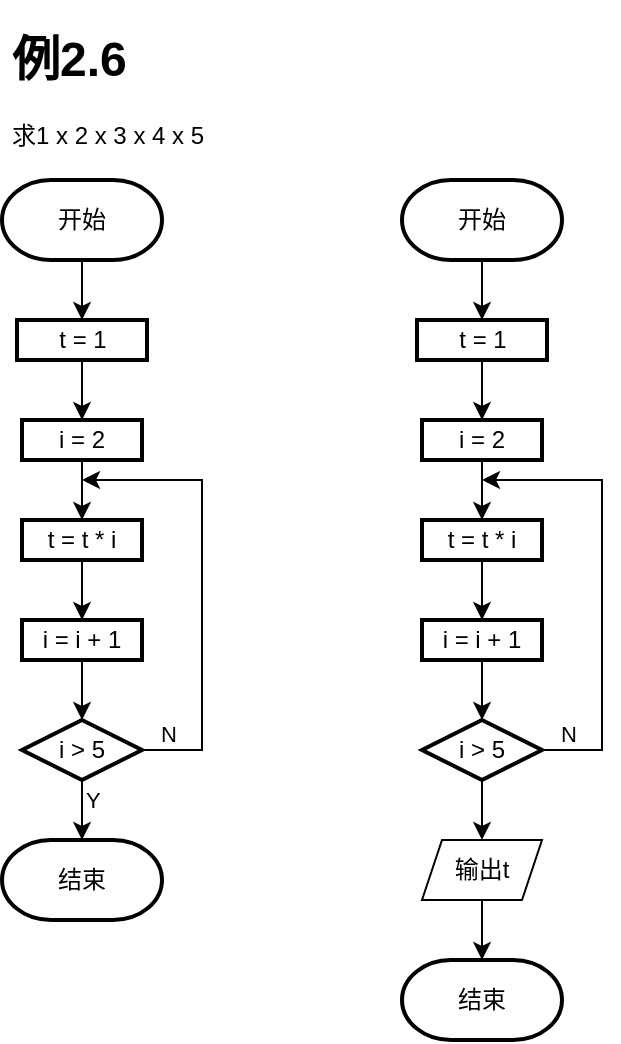 <mxfile>
    <diagram name="ps2.6" id="NhZ0wlsCt8plg-N3BSjL">
        <mxGraphModel dx="508" dy="371" grid="1" gridSize="10" guides="1" tooltips="1" connect="1" arrows="1" fold="1" page="1" pageScale="1" pageWidth="827" pageHeight="1169" math="0" shadow="0">
            <root>
                <mxCell id="0"/>
                <mxCell id="1" parent="0"/>
                <mxCell id="7" value="" style="edgeStyle=none;html=1;" parent="1" source="2" target="6" edge="1">
                    <mxGeometry relative="1" as="geometry"/>
                </mxCell>
                <mxCell id="2" value="开始&lt;br&gt;" style="strokeWidth=2;html=1;shape=mxgraph.flowchart.terminator;whiteSpace=wrap;" parent="1" vertex="1">
                    <mxGeometry x="40" y="120" width="80" height="40" as="geometry"/>
                </mxCell>
                <mxCell id="9" value="" style="edgeStyle=none;html=1;" parent="1" source="6" target="8" edge="1">
                    <mxGeometry relative="1" as="geometry"/>
                </mxCell>
                <mxCell id="6" value="t = 1" style="whiteSpace=wrap;html=1;strokeWidth=2;" parent="1" vertex="1">
                    <mxGeometry x="47.5" y="190" width="65" height="20" as="geometry"/>
                </mxCell>
                <mxCell id="11" value="" style="edgeStyle=none;html=1;" parent="1" source="8" target="10" edge="1">
                    <mxGeometry relative="1" as="geometry"/>
                </mxCell>
                <mxCell id="8" value="i = 2" style="whiteSpace=wrap;html=1;strokeWidth=2;" parent="1" vertex="1">
                    <mxGeometry x="50" y="240" width="60" height="20" as="geometry"/>
                </mxCell>
                <mxCell id="33" style="edgeStyle=none;html=1;exitX=0.5;exitY=1;exitDx=0;exitDy=0;entryX=0.5;entryY=0;entryDx=0;entryDy=0;" parent="1" source="15" target="17" edge="1">
                    <mxGeometry relative="1" as="geometry"/>
                </mxCell>
                <mxCell id="15" value="i = i + 1" style="whiteSpace=wrap;html=1;strokeWidth=2;" parent="1" vertex="1">
                    <mxGeometry x="50" y="340" width="60" height="20" as="geometry"/>
                </mxCell>
                <mxCell id="22" style="edgeStyle=none;html=1;exitX=0.5;exitY=1;exitDx=0;exitDy=0;entryX=0.5;entryY=0;entryDx=0;entryDy=0;entryPerimeter=0;" parent="1" source="17" target="21" edge="1">
                    <mxGeometry relative="1" as="geometry"/>
                </mxCell>
                <mxCell id="52" value="Y" style="edgeLabel;html=1;align=left;verticalAlign=middle;resizable=0;points=[];" parent="22" vertex="1" connectable="0">
                    <mxGeometry x="-0.478" y="7" relative="1" as="geometry">
                        <mxPoint x="-7" y="2" as="offset"/>
                    </mxGeometry>
                </mxCell>
                <mxCell id="34" style="edgeStyle=none;html=1;exitX=1;exitY=0.5;exitDx=0;exitDy=0;arcSize=0;" parent="1" source="17" edge="1">
                    <mxGeometry relative="1" as="geometry">
                        <mxPoint x="80" y="270" as="targetPoint"/>
                        <Array as="points">
                            <mxPoint x="140" y="405"/>
                            <mxPoint x="140" y="270"/>
                        </Array>
                    </mxGeometry>
                </mxCell>
                <mxCell id="53" value="N" style="edgeLabel;html=1;align=center;verticalAlign=bottom;resizable=0;points=[];" parent="34" vertex="1" connectable="0">
                    <mxGeometry x="-0.889" relative="1" as="geometry">
                        <mxPoint as="offset"/>
                    </mxGeometry>
                </mxCell>
                <mxCell id="17" value="i &amp;gt; 5" style="rhombus;whiteSpace=wrap;html=1;strokeWidth=2;" parent="1" vertex="1">
                    <mxGeometry x="50" y="390" width="60" height="30" as="geometry"/>
                </mxCell>
                <mxCell id="21" value="结束" style="strokeWidth=2;html=1;shape=mxgraph.flowchart.terminator;whiteSpace=wrap;" parent="1" vertex="1">
                    <mxGeometry x="40" y="450" width="80" height="40" as="geometry"/>
                </mxCell>
                <mxCell id="32" style="edgeStyle=none;html=1;exitX=0.5;exitY=1;exitDx=0;exitDy=0;entryX=0.5;entryY=0;entryDx=0;entryDy=0;" parent="1" source="10" target="15" edge="1">
                    <mxGeometry relative="1" as="geometry"/>
                </mxCell>
                <mxCell id="10" value="t = t * i" style="whiteSpace=wrap;html=1;strokeWidth=2;" parent="1" vertex="1">
                    <mxGeometry x="50" y="290" width="60" height="20" as="geometry"/>
                </mxCell>
                <mxCell id="54" value="" style="edgeStyle=none;html=1;" parent="1" source="55" target="57" edge="1">
                    <mxGeometry relative="1" as="geometry"/>
                </mxCell>
                <mxCell id="55" value="开始&lt;br&gt;" style="strokeWidth=2;html=1;shape=mxgraph.flowchart.terminator;whiteSpace=wrap;" parent="1" vertex="1">
                    <mxGeometry x="240" y="120" width="80" height="40" as="geometry"/>
                </mxCell>
                <mxCell id="56" value="" style="edgeStyle=none;html=1;" parent="1" source="57" target="59" edge="1">
                    <mxGeometry relative="1" as="geometry"/>
                </mxCell>
                <mxCell id="57" value="t = 1" style="whiteSpace=wrap;html=1;strokeWidth=2;" parent="1" vertex="1">
                    <mxGeometry x="247.5" y="190" width="65" height="20" as="geometry"/>
                </mxCell>
                <mxCell id="58" value="" style="edgeStyle=none;html=1;" parent="1" source="59" target="69" edge="1">
                    <mxGeometry relative="1" as="geometry"/>
                </mxCell>
                <mxCell id="59" value="i = 2" style="whiteSpace=wrap;html=1;strokeWidth=2;" parent="1" vertex="1">
                    <mxGeometry x="250" y="240" width="60" height="20" as="geometry"/>
                </mxCell>
                <mxCell id="60" style="edgeStyle=none;html=1;exitX=0.5;exitY=1;exitDx=0;exitDy=0;entryX=0.5;entryY=0;entryDx=0;entryDy=0;" parent="1" source="61" target="66" edge="1">
                    <mxGeometry relative="1" as="geometry"/>
                </mxCell>
                <mxCell id="61" value="i = i + 1" style="whiteSpace=wrap;html=1;strokeWidth=2;" parent="1" vertex="1">
                    <mxGeometry x="250" y="340" width="60" height="20" as="geometry"/>
                </mxCell>
                <mxCell id="64" style="edgeStyle=none;html=1;exitX=1;exitY=0.5;exitDx=0;exitDy=0;arcSize=0;" parent="1" source="66" edge="1">
                    <mxGeometry relative="1" as="geometry">
                        <mxPoint x="280" y="270" as="targetPoint"/>
                        <Array as="points">
                            <mxPoint x="340" y="405"/>
                            <mxPoint x="340" y="270"/>
                        </Array>
                    </mxGeometry>
                </mxCell>
                <mxCell id="65" value="N" style="edgeLabel;html=1;align=center;verticalAlign=bottom;resizable=0;points=[];" parent="64" vertex="1" connectable="0">
                    <mxGeometry x="-0.889" relative="1" as="geometry">
                        <mxPoint as="offset"/>
                    </mxGeometry>
                </mxCell>
                <mxCell id="74" style="edgeStyle=none;html=1;exitX=0.5;exitY=1;exitDx=0;exitDy=0;entryX=0.5;entryY=0;entryDx=0;entryDy=0;" parent="1" source="66" target="70" edge="1">
                    <mxGeometry relative="1" as="geometry"/>
                </mxCell>
                <mxCell id="66" value="i &amp;gt; 5" style="rhombus;whiteSpace=wrap;html=1;strokeWidth=2;" parent="1" vertex="1">
                    <mxGeometry x="250" y="390" width="60" height="30" as="geometry"/>
                </mxCell>
                <mxCell id="67" value="结束" style="strokeWidth=2;html=1;shape=mxgraph.flowchart.terminator;whiteSpace=wrap;" parent="1" vertex="1">
                    <mxGeometry x="240" y="510" width="80" height="40" as="geometry"/>
                </mxCell>
                <mxCell id="68" style="edgeStyle=none;html=1;exitX=0.5;exitY=1;exitDx=0;exitDy=0;entryX=0.5;entryY=0;entryDx=0;entryDy=0;" parent="1" source="69" target="61" edge="1">
                    <mxGeometry relative="1" as="geometry"/>
                </mxCell>
                <mxCell id="69" value="t = t * i" style="whiteSpace=wrap;html=1;strokeWidth=2;" parent="1" vertex="1">
                    <mxGeometry x="250" y="290" width="60" height="20" as="geometry"/>
                </mxCell>
                <mxCell id="71" style="edgeStyle=none;html=1;exitX=0.5;exitY=1;exitDx=0;exitDy=0;entryX=0.5;entryY=0;entryDx=0;entryDy=0;entryPerimeter=0;" parent="1" source="70" target="67" edge="1">
                    <mxGeometry relative="1" as="geometry"/>
                </mxCell>
                <mxCell id="70" value="输出t" style="shape=parallelogram;perimeter=parallelogramPerimeter;whiteSpace=wrap;html=1;fixedSize=1;size=10.0;" parent="1" vertex="1">
                    <mxGeometry x="250" y="450" width="60" height="30" as="geometry"/>
                </mxCell>
                <mxCell id="Q0s5n83HCMGvtaUuMxHI-74" value="&lt;h1&gt;例2.6&lt;/h1&gt;&lt;div&gt;求1 x 2 x 3 x 4 x 5&lt;/div&gt;" style="text;html=1;strokeColor=none;fillColor=none;spacing=5;spacingTop=-20;whiteSpace=wrap;overflow=hidden;rounded=0;" vertex="1" parent="1">
                    <mxGeometry x="40" y="40" width="190" height="80" as="geometry"/>
                </mxCell>
            </root>
        </mxGraphModel>
    </diagram>
    <diagram id="c96ZGQvuipTp7Aow28Vj" name="ps2.7">
        <mxGraphModel dx="1524" dy="1113" grid="1" gridSize="10" guides="1" tooltips="1" connect="1" arrows="1" fold="1" page="1" pageScale="1" pageWidth="827" pageHeight="1169" math="0" shadow="0">
            <root>
                <mxCell id="0"/>
                <mxCell id="1" parent="0"/>
                <mxCell id="TLU96PrhCznnFvqgntX7-3" value="" style="edgeStyle=none;html=1;" parent="1" source="TLU96PrhCznnFvqgntX7-1" target="TLU96PrhCznnFvqgntX7-2" edge="1">
                    <mxGeometry relative="1" as="geometry"/>
                </mxCell>
                <mxCell id="TLU96PrhCznnFvqgntX7-1" value="开始" style="strokeWidth=2;html=1;shape=mxgraph.flowchart.terminator;whiteSpace=wrap;" parent="1" vertex="1">
                    <mxGeometry x="120" y="360" width="80" height="40" as="geometry"/>
                </mxCell>
                <mxCell id="BHfTM7VgaXKjHDIZ3ic1-2" value="" style="edgeStyle=none;html=1;" parent="1" source="TLU96PrhCznnFvqgntX7-2" target="BHfTM7VgaXKjHDIZ3ic1-1" edge="1">
                    <mxGeometry relative="1" as="geometry"/>
                </mxCell>
                <mxCell id="TLU96PrhCznnFvqgntX7-2" value="i = 1" style="whiteSpace=wrap;html=1;strokeWidth=2;" parent="1" vertex="1">
                    <mxGeometry x="130" y="430" width="60" height="20" as="geometry"/>
                </mxCell>
                <mxCell id="BHfTM7VgaXKjHDIZ3ic1-5" style="edgeStyle=none;html=1;exitX=0;exitY=0.5;exitDx=0;exitDy=0;entryX=0.5;entryY=0;entryDx=0;entryDy=0;arcSize=0;" parent="1" source="BHfTM7VgaXKjHDIZ3ic1-1" target="BHfTM7VgaXKjHDIZ3ic1-3" edge="1">
                    <mxGeometry relative="1" as="geometry">
                        <mxPoint x="50" y="500" as="targetPoint"/>
                        <Array as="points">
                            <mxPoint x="80" y="500"/>
                        </Array>
                    </mxGeometry>
                </mxCell>
                <mxCell id="BHfTM7VgaXKjHDIZ3ic1-9" value="Y" style="edgeLabel;html=1;align=center;verticalAlign=bottom;resizable=0;points=[];" parent="BHfTM7VgaXKjHDIZ3ic1-5" vertex="1" connectable="0">
                    <mxGeometry x="-0.25" y="1" relative="1" as="geometry">
                        <mxPoint x="10" y="-1" as="offset"/>
                    </mxGeometry>
                </mxCell>
                <mxCell id="BHfTM7VgaXKjHDIZ3ic1-8" style="edgeStyle=none;html=1;exitX=1;exitY=0.5;exitDx=0;exitDy=0;entryX=1;entryY=0.5;entryDx=0;entryDy=0;arcSize=0;" parent="1" source="BHfTM7VgaXKjHDIZ3ic1-1" target="BHfTM7VgaXKjHDIZ3ic1-6" edge="1">
                    <mxGeometry relative="1" as="geometry">
                        <Array as="points">
                            <mxPoint x="240" y="500"/>
                            <mxPoint x="240" y="615"/>
                        </Array>
                    </mxGeometry>
                </mxCell>
                <mxCell id="BHfTM7VgaXKjHDIZ3ic1-10" value="N" style="edgeLabel;html=1;align=center;verticalAlign=bottom;resizable=0;points=[];" parent="BHfTM7VgaXKjHDIZ3ic1-8" vertex="1" connectable="0">
                    <mxGeometry x="-0.878" y="-1" relative="1" as="geometry">
                        <mxPoint x="8" y="-1" as="offset"/>
                    </mxGeometry>
                </mxCell>
                <mxCell id="BHfTM7VgaXKjHDIZ3ic1-1" value="g&lt;sub&gt;i&lt;/sub&gt;&amp;gt;=80" style="rhombus;whiteSpace=wrap;html=1;strokeWidth=2;" parent="1" vertex="1">
                    <mxGeometry x="120" y="480" width="80" height="40" as="geometry"/>
                </mxCell>
                <mxCell id="BHfTM7VgaXKjHDIZ3ic1-7" value="" style="edgeStyle=none;html=1;arcSize=0;" parent="1" source="BHfTM7VgaXKjHDIZ3ic1-3" target="BHfTM7VgaXKjHDIZ3ic1-6" edge="1">
                    <mxGeometry relative="1" as="geometry">
                        <Array as="points">
                            <mxPoint x="80" y="615"/>
                        </Array>
                    </mxGeometry>
                </mxCell>
                <mxCell id="BHfTM7VgaXKjHDIZ3ic1-3" value="输出n&lt;sub&gt;i&lt;/sub&gt;、g&lt;sub&gt;i&lt;/sub&gt;" style="shape=parallelogram;perimeter=parallelogramPerimeter;whiteSpace=wrap;html=1;fixedSize=1;strokeWidth=2;size=10;" parent="1" vertex="1">
                    <mxGeometry x="40" y="540" width="80" height="30" as="geometry"/>
                </mxCell>
                <mxCell id="BHfTM7VgaXKjHDIZ3ic1-13" value="" style="edgeStyle=none;html=1;" parent="1" source="BHfTM7VgaXKjHDIZ3ic1-6" target="BHfTM7VgaXKjHDIZ3ic1-12" edge="1">
                    <mxGeometry relative="1" as="geometry"/>
                </mxCell>
                <mxCell id="BHfTM7VgaXKjHDIZ3ic1-6" value="i = i + 1" style="whiteSpace=wrap;html=1;strokeWidth=2;" parent="1" vertex="1">
                    <mxGeometry x="120" y="600" width="80" height="30" as="geometry"/>
                </mxCell>
                <mxCell id="BHfTM7VgaXKjHDIZ3ic1-14" style="edgeStyle=none;html=1;exitX=1;exitY=0.5;exitDx=0;exitDy=0;arcSize=0;" parent="1" source="BHfTM7VgaXKjHDIZ3ic1-12" edge="1">
                    <mxGeometry relative="1" as="geometry">
                        <mxPoint x="160" y="460" as="targetPoint"/>
                        <Array as="points">
                            <mxPoint x="280" y="680"/>
                            <mxPoint x="280" y="460"/>
                        </Array>
                    </mxGeometry>
                </mxCell>
                <mxCell id="BHfTM7VgaXKjHDIZ3ic1-15" value="N" style="edgeLabel;html=1;align=center;verticalAlign=bottom;resizable=0;points=[];" parent="BHfTM7VgaXKjHDIZ3ic1-14" vertex="1" connectable="0">
                    <mxGeometry x="-0.925" y="-1" relative="1" as="geometry">
                        <mxPoint x="4" y="-1" as="offset"/>
                    </mxGeometry>
                </mxCell>
                <mxCell id="BHfTM7VgaXKjHDIZ3ic1-21" style="edgeStyle=none;html=1;exitX=0.5;exitY=1;exitDx=0;exitDy=0;entryX=0.5;entryY=0;entryDx=0;entryDy=0;entryPerimeter=0;" parent="1" source="BHfTM7VgaXKjHDIZ3ic1-12" target="BHfTM7VgaXKjHDIZ3ic1-20" edge="1">
                    <mxGeometry relative="1" as="geometry"/>
                </mxCell>
                <mxCell id="BHfTM7VgaXKjHDIZ3ic1-23" value="Y" style="edgeLabel;html=1;align=left;verticalAlign=middle;resizable=0;points=[];" parent="BHfTM7VgaXKjHDIZ3ic1-21" vertex="1" connectable="0">
                    <mxGeometry x="-0.432" relative="1" as="geometry">
                        <mxPoint y="1" as="offset"/>
                    </mxGeometry>
                </mxCell>
                <mxCell id="BHfTM7VgaXKjHDIZ3ic1-12" value="i &amp;gt; 50" style="rhombus;whiteSpace=wrap;html=1;strokeWidth=2;" parent="1" vertex="1">
                    <mxGeometry x="120" y="660" width="80" height="40" as="geometry"/>
                </mxCell>
                <mxCell id="BHfTM7VgaXKjHDIZ3ic1-20" value="结束" style="strokeWidth=2;html=1;shape=mxgraph.flowchart.terminator;whiteSpace=wrap;" parent="1" vertex="1">
                    <mxGeometry x="120" y="730" width="80" height="40" as="geometry"/>
                </mxCell>
                <mxCell id="BHfTM7VgaXKjHDIZ3ic1-65" style="edgeStyle=none;html=1;exitX=0.5;exitY=1;exitDx=0;exitDy=0;exitPerimeter=0;entryX=0.5;entryY=0;entryDx=0;entryDy=0;" parent="1" source="BHfTM7VgaXKjHDIZ3ic1-44" target="BHfTM7VgaXKjHDIZ3ic1-64" edge="1">
                    <mxGeometry relative="1" as="geometry"/>
                </mxCell>
                <mxCell id="BHfTM7VgaXKjHDIZ3ic1-44" value="开始" style="strokeWidth=2;html=1;shape=mxgraph.flowchart.terminator;whiteSpace=wrap;" parent="1" vertex="1">
                    <mxGeometry x="481" y="120" width="80" height="40" as="geometry"/>
                </mxCell>
                <mxCell id="BHfTM7VgaXKjHDIZ3ic1-45" value="" style="edgeStyle=none;html=1;" parent="1" source="BHfTM7VgaXKjHDIZ3ic1-46" target="BHfTM7VgaXKjHDIZ3ic1-51" edge="1">
                    <mxGeometry relative="1" as="geometry"/>
                </mxCell>
                <mxCell id="BHfTM7VgaXKjHDIZ3ic1-46" value="i = 1" style="whiteSpace=wrap;html=1;strokeWidth=2;" parent="1" vertex="1">
                    <mxGeometry x="491" y="430" width="60" height="20" as="geometry"/>
                </mxCell>
                <mxCell id="BHfTM7VgaXKjHDIZ3ic1-47" style="edgeStyle=none;html=1;exitX=0;exitY=0.5;exitDx=0;exitDy=0;entryX=0.5;entryY=0;entryDx=0;entryDy=0;arcSize=0;" parent="1" source="BHfTM7VgaXKjHDIZ3ic1-51" target="BHfTM7VgaXKjHDIZ3ic1-53" edge="1">
                    <mxGeometry relative="1" as="geometry">
                        <mxPoint x="410" y="500" as="targetPoint"/>
                        <Array as="points">
                            <mxPoint x="440" y="500"/>
                        </Array>
                    </mxGeometry>
                </mxCell>
                <mxCell id="BHfTM7VgaXKjHDIZ3ic1-48" value="Y" style="edgeLabel;html=1;align=center;verticalAlign=bottom;resizable=0;points=[];" parent="BHfTM7VgaXKjHDIZ3ic1-47" vertex="1" connectable="0">
                    <mxGeometry x="-0.25" y="1" relative="1" as="geometry">
                        <mxPoint x="10" y="-1" as="offset"/>
                    </mxGeometry>
                </mxCell>
                <mxCell id="BHfTM7VgaXKjHDIZ3ic1-49" style="edgeStyle=none;html=1;exitX=1;exitY=0.5;exitDx=0;exitDy=0;entryX=1;entryY=0.5;entryDx=0;entryDy=0;arcSize=0;" parent="1" source="BHfTM7VgaXKjHDIZ3ic1-51" target="BHfTM7VgaXKjHDIZ3ic1-55" edge="1">
                    <mxGeometry relative="1" as="geometry">
                        <Array as="points">
                            <mxPoint x="600" y="500"/>
                            <mxPoint x="600" y="615"/>
                        </Array>
                    </mxGeometry>
                </mxCell>
                <mxCell id="BHfTM7VgaXKjHDIZ3ic1-50" value="N" style="edgeLabel;html=1;align=center;verticalAlign=bottom;resizable=0;points=[];" parent="BHfTM7VgaXKjHDIZ3ic1-49" vertex="1" connectable="0">
                    <mxGeometry x="-0.878" y="-1" relative="1" as="geometry">
                        <mxPoint x="8" y="-1" as="offset"/>
                    </mxGeometry>
                </mxCell>
                <mxCell id="BHfTM7VgaXKjHDIZ3ic1-51" value="g&lt;sub&gt;i&lt;/sub&gt;&amp;gt;=80" style="rhombus;whiteSpace=wrap;html=1;strokeWidth=2;" parent="1" vertex="1">
                    <mxGeometry x="481" y="480" width="80" height="40" as="geometry"/>
                </mxCell>
                <mxCell id="BHfTM7VgaXKjHDIZ3ic1-52" value="" style="edgeStyle=none;html=1;arcSize=0;" parent="1" source="BHfTM7VgaXKjHDIZ3ic1-53" target="BHfTM7VgaXKjHDIZ3ic1-55" edge="1">
                    <mxGeometry relative="1" as="geometry">
                        <Array as="points">
                            <mxPoint x="440" y="615"/>
                        </Array>
                    </mxGeometry>
                </mxCell>
                <mxCell id="BHfTM7VgaXKjHDIZ3ic1-53" value="输出n&lt;sub&gt;i&lt;/sub&gt;、g&lt;sub&gt;i&lt;/sub&gt;" style="shape=parallelogram;perimeter=parallelogramPerimeter;whiteSpace=wrap;html=1;fixedSize=1;strokeWidth=2;size=10;" parent="1" vertex="1">
                    <mxGeometry x="400" y="540" width="80" height="30" as="geometry"/>
                </mxCell>
                <mxCell id="BHfTM7VgaXKjHDIZ3ic1-54" value="" style="edgeStyle=none;html=1;" parent="1" source="BHfTM7VgaXKjHDIZ3ic1-55" target="BHfTM7VgaXKjHDIZ3ic1-60" edge="1">
                    <mxGeometry relative="1" as="geometry"/>
                </mxCell>
                <mxCell id="BHfTM7VgaXKjHDIZ3ic1-55" value="i = i + 1" style="whiteSpace=wrap;html=1;strokeWidth=2;" parent="1" vertex="1">
                    <mxGeometry x="481" y="600" width="80" height="30" as="geometry"/>
                </mxCell>
                <mxCell id="BHfTM7VgaXKjHDIZ3ic1-56" style="edgeStyle=none;html=1;exitX=1;exitY=0.5;exitDx=0;exitDy=0;arcSize=0;" parent="1" source="BHfTM7VgaXKjHDIZ3ic1-60" edge="1">
                    <mxGeometry relative="1" as="geometry">
                        <mxPoint x="520" y="460" as="targetPoint"/>
                        <Array as="points">
                            <mxPoint x="640" y="680"/>
                            <mxPoint x="640" y="460"/>
                        </Array>
                    </mxGeometry>
                </mxCell>
                <mxCell id="BHfTM7VgaXKjHDIZ3ic1-57" value="N" style="edgeLabel;html=1;align=center;verticalAlign=bottom;resizable=0;points=[];" parent="BHfTM7VgaXKjHDIZ3ic1-56" vertex="1" connectable="0">
                    <mxGeometry x="-0.925" y="-1" relative="1" as="geometry">
                        <mxPoint x="4" y="-1" as="offset"/>
                    </mxGeometry>
                </mxCell>
                <mxCell id="BHfTM7VgaXKjHDIZ3ic1-58" style="edgeStyle=none;html=1;exitX=0.5;exitY=1;exitDx=0;exitDy=0;entryX=0.5;entryY=0;entryDx=0;entryDy=0;entryPerimeter=0;" parent="1" source="BHfTM7VgaXKjHDIZ3ic1-60" target="BHfTM7VgaXKjHDIZ3ic1-61" edge="1">
                    <mxGeometry relative="1" as="geometry"/>
                </mxCell>
                <mxCell id="BHfTM7VgaXKjHDIZ3ic1-59" value="Y" style="edgeLabel;html=1;align=left;verticalAlign=middle;resizable=0;points=[];" parent="BHfTM7VgaXKjHDIZ3ic1-58" vertex="1" connectable="0">
                    <mxGeometry x="-0.432" relative="1" as="geometry">
                        <mxPoint y="1" as="offset"/>
                    </mxGeometry>
                </mxCell>
                <mxCell id="BHfTM7VgaXKjHDIZ3ic1-60" value="i &amp;gt; 50" style="rhombus;whiteSpace=wrap;html=1;strokeWidth=2;" parent="1" vertex="1">
                    <mxGeometry x="481" y="660" width="80" height="40" as="geometry"/>
                </mxCell>
                <mxCell id="BHfTM7VgaXKjHDIZ3ic1-61" value="结束" style="strokeWidth=2;html=1;shape=mxgraph.flowchart.terminator;whiteSpace=wrap;" parent="1" vertex="1">
                    <mxGeometry x="481" y="730" width="80" height="40" as="geometry"/>
                </mxCell>
                <mxCell id="BHfTM7VgaXKjHDIZ3ic1-67" value="" style="edgeStyle=none;html=1;" parent="1" source="BHfTM7VgaXKjHDIZ3ic1-64" target="BHfTM7VgaXKjHDIZ3ic1-66" edge="1">
                    <mxGeometry relative="1" as="geometry"/>
                </mxCell>
                <mxCell id="BHfTM7VgaXKjHDIZ3ic1-64" value="i = 1" style="whiteSpace=wrap;html=1;strokeWidth=2;" parent="1" vertex="1">
                    <mxGeometry x="491" y="190" width="60" height="20" as="geometry"/>
                </mxCell>
                <mxCell id="BHfTM7VgaXKjHDIZ3ic1-71" style="edgeStyle=none;html=1;exitX=0.5;exitY=1;exitDx=0;exitDy=0;" parent="1" source="BHfTM7VgaXKjHDIZ3ic1-66" target="BHfTM7VgaXKjHDIZ3ic1-69" edge="1">
                    <mxGeometry relative="1" as="geometry"/>
                </mxCell>
                <mxCell id="BHfTM7VgaXKjHDIZ3ic1-66" value="输入n&lt;sub&gt;i&lt;/sub&gt;、g&lt;sub&gt;i&lt;/sub&gt;" style="shape=parallelogram;perimeter=parallelogramPerimeter;whiteSpace=wrap;html=1;fixedSize=1;strokeWidth=2;size=9;" parent="1" vertex="1">
                    <mxGeometry x="480" y="240" width="80" height="30" as="geometry"/>
                </mxCell>
                <mxCell id="BHfTM7VgaXKjHDIZ3ic1-74" style="edgeStyle=none;html=1;exitX=0.5;exitY=1;exitDx=0;exitDy=0;" parent="1" source="BHfTM7VgaXKjHDIZ3ic1-69" target="BHfTM7VgaXKjHDIZ3ic1-70" edge="1">
                    <mxGeometry relative="1" as="geometry"/>
                </mxCell>
                <mxCell id="BHfTM7VgaXKjHDIZ3ic1-69" value="i = i + 1" style="whiteSpace=wrap;html=1;strokeWidth=2;" parent="1" vertex="1">
                    <mxGeometry x="481" y="300" width="80" height="30" as="geometry"/>
                </mxCell>
                <mxCell id="BHfTM7VgaXKjHDIZ3ic1-73" style="edgeStyle=none;html=1;exitX=0.5;exitY=1;exitDx=0;exitDy=0;entryX=0.5;entryY=0;entryDx=0;entryDy=0;" parent="1" source="BHfTM7VgaXKjHDIZ3ic1-70" target="BHfTM7VgaXKjHDIZ3ic1-46" edge="1">
                    <mxGeometry relative="1" as="geometry"/>
                </mxCell>
                <mxCell id="BHfTM7VgaXKjHDIZ3ic1-76" value="Y" style="edgeLabel;html=1;align=left;verticalAlign=middle;resizable=0;points=[];" parent="BHfTM7VgaXKjHDIZ3ic1-73" vertex="1" connectable="0">
                    <mxGeometry x="-0.65" y="1" relative="1" as="geometry">
                        <mxPoint x="-1" y="5" as="offset"/>
                    </mxGeometry>
                </mxCell>
                <mxCell id="BHfTM7VgaXKjHDIZ3ic1-75" style="edgeStyle=none;html=1;exitX=1;exitY=0.5;exitDx=0;exitDy=0;arcSize=0;" parent="1" source="BHfTM7VgaXKjHDIZ3ic1-70" edge="1">
                    <mxGeometry relative="1" as="geometry">
                        <mxPoint x="521" y="220" as="targetPoint"/>
                        <Array as="points">
                            <mxPoint x="601" y="380"/>
                            <mxPoint x="601" y="220"/>
                        </Array>
                    </mxGeometry>
                </mxCell>
                <mxCell id="BHfTM7VgaXKjHDIZ3ic1-77" value="N" style="edgeLabel;html=1;align=center;verticalAlign=bottom;resizable=0;points=[];" parent="BHfTM7VgaXKjHDIZ3ic1-75" vertex="1" connectable="0">
                    <mxGeometry x="-0.924" y="1" relative="1" as="geometry">
                        <mxPoint x="6" y="1" as="offset"/>
                    </mxGeometry>
                </mxCell>
                <mxCell id="BHfTM7VgaXKjHDIZ3ic1-70" value="i &amp;gt; 50" style="rhombus;whiteSpace=wrap;html=1;strokeWidth=2;" parent="1" vertex="1">
                    <mxGeometry x="481" y="360" width="80" height="40" as="geometry"/>
                </mxCell>
                <mxCell id="S2JmozIBOBfFG8eeqcO6-1" value="&lt;h1&gt;例2.7&lt;/h1&gt;&lt;div&gt;有50个学生,要求输出成绩在80分以上的学生的学号和成绩&lt;/div&gt;" style="text;html=1;strokeColor=none;fillColor=none;spacing=5;spacingTop=-20;whiteSpace=wrap;overflow=hidden;rounded=0;" vertex="1" parent="1">
                    <mxGeometry x="40" y="40" width="330" height="80" as="geometry"/>
                </mxCell>
            </root>
        </mxGraphModel>
    </diagram>
    <diagram id="EiTghTYUbIchBT0NDyLl" name="ps2.8">
        <mxGraphModel dx="1642" dy="1198" grid="1" gridSize="10" guides="1" tooltips="1" connect="1" arrows="1" fold="1" page="1" pageScale="1" pageWidth="827" pageHeight="1169" math="0" shadow="0">
            <root>
                <mxCell id="0"/>
                <mxCell id="1" parent="0"/>
                <mxCell id="RPEqakfpl8pM1XGloQXY-2" value="" style="edgeStyle=none;html=1;" parent="1" source="feAYuNqM5jmFZqkyQAEn-1" target="RPEqakfpl8pM1XGloQXY-1" edge="1">
                    <mxGeometry relative="1" as="geometry"/>
                </mxCell>
                <mxCell id="feAYuNqM5jmFZqkyQAEn-1" value="开始" style="strokeWidth=2;html=1;shape=mxgraph.flowchart.terminator;whiteSpace=wrap;" parent="1" vertex="1">
                    <mxGeometry x="120" y="120" width="80" height="40" as="geometry"/>
                </mxCell>
                <mxCell id="RPEqakfpl8pM1XGloQXY-4" value="" style="edgeStyle=none;html=1;" parent="1" source="RPEqakfpl8pM1XGloQXY-1" target="RPEqakfpl8pM1XGloQXY-3" edge="1">
                    <mxGeometry relative="1" as="geometry"/>
                </mxCell>
                <mxCell id="RPEqakfpl8pM1XGloQXY-1" value="year&amp;nbsp; = 2000" style="whiteSpace=wrap;html=1;strokeWidth=2;" parent="1" vertex="1">
                    <mxGeometry x="120" y="190" width="80" height="30" as="geometry"/>
                </mxCell>
                <mxCell id="RPEqakfpl8pM1XGloQXY-6" style="edgeStyle=none;html=1;exitX=0.5;exitY=1;exitDx=0;exitDy=0;entryX=0.5;entryY=0;entryDx=0;entryDy=0;" parent="1" source="RPEqakfpl8pM1XGloQXY-3" target="RPEqakfpl8pM1XGloQXY-5" edge="1">
                    <mxGeometry relative="1" as="geometry"/>
                </mxCell>
                <mxCell id="RPEqakfpl8pM1XGloQXY-12" value="N" style="edgeLabel;html=1;align=left;verticalAlign=middle;resizable=0;points=[];" parent="RPEqakfpl8pM1XGloQXY-6" vertex="1" connectable="0">
                    <mxGeometry x="-0.598" y="1" relative="1" as="geometry">
                        <mxPoint x="-1" y="4" as="offset"/>
                    </mxGeometry>
                </mxCell>
                <mxCell id="RPEqakfpl8pM1XGloQXY-24" style="edgeStyle=none;html=1;exitX=1;exitY=0.5;exitDx=0;exitDy=0;entryX=0.5;entryY=0;entryDx=0;entryDy=0;arcSize=0;" parent="1" source="RPEqakfpl8pM1XGloQXY-3" target="RPEqakfpl8pM1XGloQXY-23" edge="1">
                    <mxGeometry relative="1" as="geometry">
                        <Array as="points">
                            <mxPoint x="640" y="270"/>
                        </Array>
                        <mxPoint x="640" y="420" as="targetPoint"/>
                    </mxGeometry>
                </mxCell>
                <mxCell id="RPEqakfpl8pM1XGloQXY-27" value="Y" style="edgeLabel;html=1;align=center;verticalAlign=bottom;resizable=0;points=[];" parent="RPEqakfpl8pM1XGloQXY-24" vertex="1" connectable="0">
                    <mxGeometry x="-0.936" y="-1" relative="1" as="geometry">
                        <mxPoint x="2" y="-1" as="offset"/>
                    </mxGeometry>
                </mxCell>
                <mxCell id="RPEqakfpl8pM1XGloQXY-3" value="year不能被&lt;br&gt;4整除" style="rhombus;whiteSpace=wrap;html=1;strokeWidth=2;" parent="1" vertex="1">
                    <mxGeometry x="80" y="250" width="160" height="40" as="geometry"/>
                </mxCell>
                <mxCell id="RPEqakfpl8pM1XGloQXY-8" value="" style="edgeStyle=none;html=1;" parent="1" source="RPEqakfpl8pM1XGloQXY-5" target="RPEqakfpl8pM1XGloQXY-7" edge="1">
                    <mxGeometry relative="1" as="geometry"/>
                </mxCell>
                <mxCell id="RPEqakfpl8pM1XGloQXY-13" value="Y" style="edgeLabel;html=1;align=left;verticalAlign=middle;resizable=0;points=[];" parent="RPEqakfpl8pM1XGloQXY-8" vertex="1" connectable="0">
                    <mxGeometry x="-0.464" relative="1" as="geometry">
                        <mxPoint y="2" as="offset"/>
                    </mxGeometry>
                </mxCell>
                <mxCell id="RPEqakfpl8pM1XGloQXY-11" style="edgeStyle=none;html=1;exitX=1;exitY=0.5;exitDx=0;exitDy=0;arcSize=20;bendable=1;" parent="1" source="RPEqakfpl8pM1XGloQXY-5" target="RPEqakfpl8pM1XGloQXY-10" edge="1">
                    <mxGeometry relative="1" as="geometry">
                        <Array as="points">
                            <mxPoint x="400" y="340"/>
                        </Array>
                    </mxGeometry>
                </mxCell>
                <mxCell id="RPEqakfpl8pM1XGloQXY-14" value="N" style="edgeLabel;html=1;align=center;verticalAlign=bottom;resizable=0;points=[];" parent="RPEqakfpl8pM1XGloQXY-11" vertex="1" connectable="0">
                    <mxGeometry x="-0.402" y="2" relative="1" as="geometry">
                        <mxPoint x="-2" y="2" as="offset"/>
                    </mxGeometry>
                </mxCell>
                <mxCell id="RPEqakfpl8pM1XGloQXY-5" value="year不能被&lt;br&gt;100整除" style="rhombus;whiteSpace=wrap;html=1;strokeWidth=2;" parent="1" vertex="1">
                    <mxGeometry x="80" y="320" width="160" height="40" as="geometry"/>
                </mxCell>
                <mxCell id="RPEqakfpl8pM1XGloQXY-35" style="edgeStyle=none;html=1;exitX=0.5;exitY=1;exitDx=0;exitDy=0;" parent="1" source="RPEqakfpl8pM1XGloQXY-7" target="RPEqakfpl8pM1XGloQXY-28" edge="1">
                    <mxGeometry relative="1" as="geometry">
                        <mxPoint x="240" y="520" as="targetPoint"/>
                        <Array as="points">
                            <mxPoint x="160" y="520"/>
                        </Array>
                    </mxGeometry>
                </mxCell>
                <mxCell id="RPEqakfpl8pM1XGloQXY-7" value="输出&lt;br&gt;year是闰年" style="shape=parallelogram;perimeter=parallelogramPerimeter;whiteSpace=wrap;html=1;fixedSize=1;strokeWidth=2;size=10;" parent="1" vertex="1">
                    <mxGeometry x="110" y="390" width="100" height="40" as="geometry"/>
                </mxCell>
                <mxCell id="RPEqakfpl8pM1XGloQXY-19" style="edgeStyle=none;html=1;exitX=0;exitY=0.5;exitDx=0;exitDy=0;entryX=0.5;entryY=0;entryDx=0;entryDy=0;arcSize=0;" parent="1" source="RPEqakfpl8pM1XGloQXY-10" target="RPEqakfpl8pM1XGloQXY-17" edge="1">
                    <mxGeometry relative="1" as="geometry">
                        <Array as="points">
                            <mxPoint x="290" y="390"/>
                        </Array>
                    </mxGeometry>
                </mxCell>
                <mxCell id="RPEqakfpl8pM1XGloQXY-20" value="N" style="edgeLabel;html=1;align=center;verticalAlign=bottom;resizable=0;points=[];" parent="RPEqakfpl8pM1XGloQXY-19" vertex="1" connectable="0">
                    <mxGeometry x="-0.307" relative="1" as="geometry">
                        <mxPoint x="11" as="offset"/>
                    </mxGeometry>
                </mxCell>
                <mxCell id="RPEqakfpl8pM1XGloQXY-21" style="edgeStyle=none;html=1;exitX=1;exitY=0.5;exitDx=0;exitDy=0;entryX=0.5;entryY=0;entryDx=0;entryDy=0;arcSize=0;" parent="1" source="RPEqakfpl8pM1XGloQXY-10" target="RPEqakfpl8pM1XGloQXY-18" edge="1">
                    <mxGeometry relative="1" as="geometry">
                        <Array as="points">
                            <mxPoint x="510" y="390"/>
                        </Array>
                    </mxGeometry>
                </mxCell>
                <mxCell id="RPEqakfpl8pM1XGloQXY-22" value="Y" style="edgeLabel;html=1;align=center;verticalAlign=bottom;resizable=0;points=[];" parent="RPEqakfpl8pM1XGloQXY-21" vertex="1" connectable="0">
                    <mxGeometry x="-0.663" relative="1" as="geometry">
                        <mxPoint x="-2" as="offset"/>
                    </mxGeometry>
                </mxCell>
                <mxCell id="RPEqakfpl8pM1XGloQXY-10" value="year不能被&lt;br&gt;400整除" style="rhombus;whiteSpace=wrap;html=1;strokeWidth=2;" parent="1" vertex="1">
                    <mxGeometry x="320" y="370" width="160" height="40" as="geometry"/>
                </mxCell>
                <mxCell id="RPEqakfpl8pM1XGloQXY-32" style="edgeStyle=none;html=1;exitX=0.5;exitY=1;exitDx=0;exitDy=0;arcSize=0;" parent="1" source="RPEqakfpl8pM1XGloQXY-17" edge="1">
                    <mxGeometry relative="1" as="geometry">
                        <mxPoint x="400" y="490" as="targetPoint"/>
                        <Array as="points">
                            <mxPoint x="290" y="490"/>
                        </Array>
                    </mxGeometry>
                </mxCell>
                <mxCell id="RPEqakfpl8pM1XGloQXY-17" value="输出&lt;br&gt;year是闰年" style="shape=parallelogram;perimeter=parallelogramPerimeter;whiteSpace=wrap;html=1;fixedSize=1;strokeWidth=2;size=10;" parent="1" vertex="1">
                    <mxGeometry x="240" y="420" width="100" height="40" as="geometry"/>
                </mxCell>
                <mxCell id="RPEqakfpl8pM1XGloQXY-33" style="edgeStyle=none;html=1;exitX=0.5;exitY=1;exitDx=0;exitDy=0;arcSize=0;" parent="1" source="RPEqakfpl8pM1XGloQXY-18" edge="1">
                    <mxGeometry relative="1" as="geometry">
                        <mxPoint x="400" y="490" as="targetPoint"/>
                        <Array as="points">
                            <mxPoint x="510" y="490"/>
                        </Array>
                    </mxGeometry>
                </mxCell>
                <mxCell id="RPEqakfpl8pM1XGloQXY-18" value="输出&lt;br&gt;year不是闰年" style="shape=parallelogram;perimeter=parallelogramPerimeter;whiteSpace=wrap;html=1;fixedSize=1;strokeWidth=2;size=10;" parent="1" vertex="1">
                    <mxGeometry x="460" y="420" width="100" height="40" as="geometry"/>
                </mxCell>
                <mxCell id="RPEqakfpl8pM1XGloQXY-34" style="edgeStyle=none;html=1;exitX=0.5;exitY=0.957;exitDx=0;exitDy=0;arcSize=0;exitPerimeter=0;" parent="1" source="RPEqakfpl8pM1XGloQXY-23" edge="1">
                    <mxGeometry relative="1" as="geometry">
                        <mxPoint x="160" y="530" as="targetPoint"/>
                        <Array as="points">
                            <mxPoint x="640" y="530"/>
                        </Array>
                        <mxPoint x="640" y="460" as="sourcePoint"/>
                    </mxGeometry>
                </mxCell>
                <mxCell id="RPEqakfpl8pM1XGloQXY-23" value="输出&lt;br&gt;year不是闰年" style="shape=parallelogram;perimeter=parallelogramPerimeter;whiteSpace=wrap;html=1;fixedSize=1;strokeWidth=2;size=10;" parent="1" vertex="1">
                    <mxGeometry x="590" y="420" width="100" height="40" as="geometry"/>
                </mxCell>
                <mxCell id="RPEqakfpl8pM1XGloQXY-38" style="edgeStyle=none;html=1;exitX=0.5;exitY=1;exitDx=0;exitDy=0;entryX=0.501;entryY=0.064;entryDx=0;entryDy=0;entryPerimeter=0;" parent="1" source="RPEqakfpl8pM1XGloQXY-28" target="RPEqakfpl8pM1XGloQXY-37" edge="1">
                    <mxGeometry relative="1" as="geometry"/>
                </mxCell>
                <mxCell id="RPEqakfpl8pM1XGloQXY-28" value="year&amp;nbsp; = year + 1" style="whiteSpace=wrap;html=1;strokeWidth=2;" parent="1" vertex="1">
                    <mxGeometry x="110" y="550" width="100" height="30" as="geometry"/>
                </mxCell>
                <mxCell id="RPEqakfpl8pM1XGloQXY-31" value="" style="endArrow=classic;html=1;arcSize=0;" parent="1" edge="1">
                    <mxGeometry width="50" height="50" relative="1" as="geometry">
                        <mxPoint x="400" y="490" as="sourcePoint"/>
                        <mxPoint x="160" y="520" as="targetPoint"/>
                        <Array as="points">
                            <mxPoint x="400" y="520"/>
                        </Array>
                    </mxGeometry>
                </mxCell>
                <mxCell id="RPEqakfpl8pM1XGloQXY-39" style="edgeStyle=none;html=1;exitX=0;exitY=0.5;exitDx=0;exitDy=0;arcSize=0;" parent="1" source="RPEqakfpl8pM1XGloQXY-37" edge="1">
                    <mxGeometry relative="1" as="geometry">
                        <mxPoint x="160" y="230" as="targetPoint"/>
                        <Array as="points">
                            <mxPoint x="40" y="630"/>
                            <mxPoint x="40" y="230"/>
                        </Array>
                    </mxGeometry>
                </mxCell>
                <mxCell id="RPEqakfpl8pM1XGloQXY-40" value="N" style="edgeLabel;html=1;align=center;verticalAlign=bottom;resizable=0;points=[];" parent="RPEqakfpl8pM1XGloQXY-39" vertex="1" connectable="0">
                    <mxGeometry x="-0.926" y="4" relative="1" as="geometry">
                        <mxPoint x="1" y="-4" as="offset"/>
                    </mxGeometry>
                </mxCell>
                <mxCell id="RPEqakfpl8pM1XGloQXY-43" style="edgeStyle=none;html=1;exitX=0.5;exitY=1;exitDx=0;exitDy=0;entryX=0.5;entryY=0;entryDx=0;entryDy=0;entryPerimeter=0;" parent="1" source="RPEqakfpl8pM1XGloQXY-37" target="RPEqakfpl8pM1XGloQXY-42" edge="1">
                    <mxGeometry relative="1" as="geometry"/>
                </mxCell>
                <mxCell id="RPEqakfpl8pM1XGloQXY-57" value="Y" style="edgeLabel;html=1;align=right;verticalAlign=middle;resizable=0;points=[];" parent="RPEqakfpl8pM1XGloQXY-43" vertex="1" connectable="0">
                    <mxGeometry x="-0.474" y="1" relative="1" as="geometry">
                        <mxPoint x="-1" y="2" as="offset"/>
                    </mxGeometry>
                </mxCell>
                <mxCell id="RPEqakfpl8pM1XGloQXY-37" value="year&amp;gt;2500" style="rhombus;whiteSpace=wrap;html=1;strokeWidth=2;" parent="1" vertex="1">
                    <mxGeometry x="80" y="610" width="160" height="40" as="geometry"/>
                </mxCell>
                <mxCell id="RPEqakfpl8pM1XGloQXY-42" value="结束" style="strokeWidth=2;html=1;shape=mxgraph.flowchart.terminator;whiteSpace=wrap;" parent="1" vertex="1">
                    <mxGeometry x="120" y="680" width="80" height="40" as="geometry"/>
                </mxCell>
                <mxCell id="HiEQDNrZ72BXNdbKoF4N-1" value="&lt;h1&gt;例2.8&lt;/h1&gt;&lt;div&gt;判断2000-2500年中的每一年是否为闰年,将结果输出&lt;/div&gt;" style="text;html=1;strokeColor=none;fillColor=none;spacing=5;spacingTop=-20;whiteSpace=wrap;overflow=hidden;rounded=0;" vertex="1" parent="1">
                    <mxGeometry x="40" y="40" width="300" height="80" as="geometry"/>
                </mxCell>
            </root>
        </mxGraphModel>
    </diagram>
    <diagram id="IXVa3K2ahxjzmzi_c9mq" name="p2.9">
        <mxGraphModel dx="1067" dy="779" grid="1" gridSize="10" guides="1" tooltips="1" connect="1" arrows="1" fold="1" page="1" pageScale="1" pageWidth="827" pageHeight="1169" math="0" shadow="0">
            <root>
                <mxCell id="0"/>
                <mxCell id="1" parent="0"/>
                <mxCell id="M5Or0eh-THsgW0GvTMT4-9" value="" style="edgeStyle=none;shape=connector;rounded=1;html=1;labelBackgroundColor=default;strokeColor=default;fontFamily=Helvetica;fontSize=11;fontColor=default;endArrow=classic;" parent="1" source="M5Or0eh-THsgW0GvTMT4-1" target="M5Or0eh-THsgW0GvTMT4-8" edge="1">
                    <mxGeometry relative="1" as="geometry"/>
                </mxCell>
                <mxCell id="M5Or0eh-THsgW0GvTMT4-1" value="开始" style="strokeWidth=2;html=1;shape=mxgraph.flowchart.terminator;whiteSpace=wrap;fontFamily=Helvetica;fontSize=11;fontColor=default;" parent="1" vertex="1">
                    <mxGeometry x="90" y="120" width="80" height="40" as="geometry"/>
                </mxCell>
                <mxCell id="M5Or0eh-THsgW0GvTMT4-3" value="结束" style="strokeWidth=2;html=1;shape=mxgraph.flowchart.terminator;whiteSpace=wrap;fontFamily=Helvetica;fontSize=11;fontColor=default;" parent="1" vertex="1">
                    <mxGeometry x="90" y="670" width="80" height="40" as="geometry"/>
                </mxCell>
                <mxCell id="M5Or0eh-THsgW0GvTMT4-12" style="edgeStyle=none;shape=connector;rounded=1;html=1;exitX=0.5;exitY=1;exitDx=0;exitDy=0;entryX=0.5;entryY=0;entryDx=0;entryDy=0;labelBackgroundColor=default;strokeColor=default;fontFamily=Helvetica;fontSize=11;fontColor=default;endArrow=classic;" parent="1" source="M5Or0eh-THsgW0GvTMT4-8" target="M5Or0eh-THsgW0GvTMT4-10" edge="1">
                    <mxGeometry relative="1" as="geometry"/>
                </mxCell>
                <mxCell id="M5Or0eh-THsgW0GvTMT4-8" value="sum = 1" style="whiteSpace=wrap;html=1;fontSize=11;strokeWidth=2;" parent="1" vertex="1">
                    <mxGeometry x="70" y="190" width="120" height="20" as="geometry"/>
                </mxCell>
                <mxCell id="M5Or0eh-THsgW0GvTMT4-13" style="edgeStyle=none;shape=connector;rounded=1;html=1;exitX=0.5;exitY=1;exitDx=0;exitDy=0;entryX=0.5;entryY=0;entryDx=0;entryDy=0;labelBackgroundColor=default;strokeColor=default;fontFamily=Helvetica;fontSize=11;fontColor=default;endArrow=classic;" parent="1" source="M5Or0eh-THsgW0GvTMT4-10" target="M5Or0eh-THsgW0GvTMT4-11" edge="1">
                    <mxGeometry relative="1" as="geometry"/>
                </mxCell>
                <mxCell id="M5Or0eh-THsgW0GvTMT4-10" value="deno = 2" style="whiteSpace=wrap;html=1;fontSize=11;strokeWidth=2;" parent="1" vertex="1">
                    <mxGeometry x="70" y="240" width="120" height="20" as="geometry"/>
                </mxCell>
                <mxCell id="M5Or0eh-THsgW0GvTMT4-18" style="edgeStyle=none;shape=connector;rounded=1;html=1;exitX=0.5;exitY=1;exitDx=0;exitDy=0;entryX=0.5;entryY=0;entryDx=0;entryDy=0;labelBackgroundColor=default;strokeColor=default;fontFamily=Helvetica;fontSize=11;fontColor=default;endArrow=classic;" parent="1" source="M5Or0eh-THsgW0GvTMT4-11" target="M5Or0eh-THsgW0GvTMT4-14" edge="1">
                    <mxGeometry relative="1" as="geometry"/>
                </mxCell>
                <mxCell id="M5Or0eh-THsgW0GvTMT4-11" value="sign = 1" style="whiteSpace=wrap;html=1;fontSize=11;strokeWidth=2;" parent="1" vertex="1">
                    <mxGeometry x="70" y="290" width="120" height="20" as="geometry"/>
                </mxCell>
                <mxCell id="M5Or0eh-THsgW0GvTMT4-19" style="edgeStyle=none;shape=connector;rounded=1;html=1;exitX=0.5;exitY=1;exitDx=0;exitDy=0;entryX=0.5;entryY=0;entryDx=0;entryDy=0;labelBackgroundColor=default;strokeColor=default;fontFamily=Helvetica;fontSize=11;fontColor=default;endArrow=classic;" parent="1" source="M5Or0eh-THsgW0GvTMT4-14" target="M5Or0eh-THsgW0GvTMT4-15" edge="1">
                    <mxGeometry relative="1" as="geometry"/>
                </mxCell>
                <mxCell id="M5Or0eh-THsgW0GvTMT4-14" value="sign = (-1) * sign" style="whiteSpace=wrap;html=1;fontSize=11;strokeWidth=2;" parent="1" vertex="1">
                    <mxGeometry x="70" y="340" width="120" height="20" as="geometry"/>
                </mxCell>
                <mxCell id="M5Or0eh-THsgW0GvTMT4-21" style="edgeStyle=none;shape=connector;rounded=1;html=1;exitX=0.5;exitY=1;exitDx=0;exitDy=0;entryX=0.5;entryY=0;entryDx=0;entryDy=0;labelBackgroundColor=default;strokeColor=default;fontFamily=Helvetica;fontSize=11;fontColor=default;endArrow=classic;" parent="1" source="M5Or0eh-THsgW0GvTMT4-15" target="M5Or0eh-THsgW0GvTMT4-16" edge="1">
                    <mxGeometry relative="1" as="geometry"/>
                </mxCell>
                <mxCell id="M5Or0eh-THsgW0GvTMT4-15" value="term = sign * (1 / deno)" style="whiteSpace=wrap;html=1;fontSize=11;strokeWidth=2;" parent="1" vertex="1">
                    <mxGeometry x="70" y="390" width="120" height="20" as="geometry"/>
                </mxCell>
                <mxCell id="M5Or0eh-THsgW0GvTMT4-22" style="edgeStyle=none;shape=connector;rounded=1;html=1;exitX=0.5;exitY=1;exitDx=0;exitDy=0;entryX=0.5;entryY=0;entryDx=0;entryDy=0;labelBackgroundColor=default;strokeColor=default;fontFamily=Helvetica;fontSize=11;fontColor=default;endArrow=classic;" parent="1" source="M5Or0eh-THsgW0GvTMT4-16" target="M5Or0eh-THsgW0GvTMT4-17" edge="1">
                    <mxGeometry relative="1" as="geometry"/>
                </mxCell>
                <mxCell id="M5Or0eh-THsgW0GvTMT4-16" value="sum = sum + term" style="whiteSpace=wrap;html=1;fontSize=11;strokeWidth=2;" parent="1" vertex="1">
                    <mxGeometry x="70" y="440" width="120" height="20" as="geometry"/>
                </mxCell>
                <mxCell id="M5Or0eh-THsgW0GvTMT4-28" style="edgeStyle=none;shape=connector;rounded=1;html=1;exitX=0.5;exitY=1;exitDx=0;exitDy=0;entryX=0.5;entryY=0;entryDx=0;entryDy=0;labelBackgroundColor=default;strokeColor=default;fontFamily=Helvetica;fontSize=11;fontColor=default;endArrow=classic;" parent="1" source="M5Or0eh-THsgW0GvTMT4-17" target="M5Or0eh-THsgW0GvTMT4-26" edge="1">
                    <mxGeometry relative="1" as="geometry"/>
                </mxCell>
                <mxCell id="M5Or0eh-THsgW0GvTMT4-17" value="deno = deno + 1" style="whiteSpace=wrap;html=1;fontSize=11;strokeWidth=2;" parent="1" vertex="1">
                    <mxGeometry x="70" y="490" width="120" height="20" as="geometry"/>
                </mxCell>
                <mxCell id="M5Or0eh-THsgW0GvTMT4-29" style="edgeStyle=none;shape=connector;rounded=1;html=1;exitX=0.5;exitY=1;exitDx=0;exitDy=0;labelBackgroundColor=default;strokeColor=default;fontFamily=Helvetica;fontSize=11;fontColor=default;endArrow=classic;" parent="1" source="M5Or0eh-THsgW0GvTMT4-26" edge="1">
                    <mxGeometry relative="1" as="geometry">
                        <mxPoint x="130" y="610" as="targetPoint"/>
                    </mxGeometry>
                </mxCell>
                <mxCell id="M5Or0eh-THsgW0GvTMT4-35" value="Y" style="edgeLabel;html=1;align=right;verticalAlign=middle;resizable=0;points=[];fontSize=11;fontFamily=Helvetica;fontColor=default;" parent="M5Or0eh-THsgW0GvTMT4-29" vertex="1" connectable="0">
                    <mxGeometry x="-0.413" relative="1" as="geometry">
                        <mxPoint y="1" as="offset"/>
                    </mxGeometry>
                </mxCell>
                <mxCell id="M5Or0eh-THsgW0GvTMT4-26" value="deno &amp;gt; 100" style="rhombus;whiteSpace=wrap;html=1;strokeColor=default;strokeWidth=2;fontFamily=Helvetica;fontSize=11;fontColor=default;fillColor=default;" parent="1" vertex="1">
                    <mxGeometry x="90" y="540" width="80" height="40" as="geometry"/>
                </mxCell>
                <mxCell id="M5Or0eh-THsgW0GvTMT4-32" value="" style="edgeStyle=elbowEdgeStyle;elbow=horizontal;endArrow=classic;html=1;curved=0;rounded=0;endSize=8;startSize=8;labelBackgroundColor=default;strokeColor=default;fontFamily=Helvetica;fontSize=11;fontColor=default;shape=connector;exitX=0;exitY=0.5;exitDx=0;exitDy=0;" parent="1" source="M5Or0eh-THsgW0GvTMT4-26" edge="1">
                    <mxGeometry width="50" height="50" relative="1" as="geometry">
                        <mxPoint x="-20" y="440" as="sourcePoint"/>
                        <mxPoint x="130" y="320" as="targetPoint"/>
                        <Array as="points">
                            <mxPoint x="40" y="440"/>
                        </Array>
                    </mxGeometry>
                </mxCell>
                <mxCell id="M5Or0eh-THsgW0GvTMT4-34" value="N" style="edgeLabel;html=1;align=center;verticalAlign=bottom;resizable=0;points=[];fontSize=11;fontFamily=Helvetica;fontColor=default;" parent="M5Or0eh-THsgW0GvTMT4-32" vertex="1" connectable="0">
                    <mxGeometry x="-0.909" y="1" relative="1" as="geometry">
                        <mxPoint x="-3" y="-1" as="offset"/>
                    </mxGeometry>
                </mxCell>
                <mxCell id="M5Or0eh-THsgW0GvTMT4-38" style="edgeStyle=none;shape=connector;rounded=1;html=1;exitX=0.5;exitY=1;exitDx=0;exitDy=0;entryX=0.5;entryY=0;entryDx=0;entryDy=0;entryPerimeter=0;labelBackgroundColor=default;strokeColor=default;fontFamily=Helvetica;fontSize=11;fontColor=default;endArrow=classic;" parent="1" source="M5Or0eh-THsgW0GvTMT4-37" target="M5Or0eh-THsgW0GvTMT4-3" edge="1">
                    <mxGeometry relative="1" as="geometry"/>
                </mxCell>
                <mxCell id="M5Or0eh-THsgW0GvTMT4-37" value="输出sum" style="shape=parallelogram;perimeter=parallelogramPerimeter;whiteSpace=wrap;html=1;fixedSize=1;strokeColor=default;strokeWidth=2;fontFamily=Helvetica;fontSize=11;fontColor=default;fillColor=default;size=10;" parent="1" vertex="1">
                    <mxGeometry x="90" y="610" width="80" height="30" as="geometry"/>
                </mxCell>
                <mxCell id="iZBt1eSW2KhIeRRfyOjF-1" value="&lt;h1&gt;例2.9&lt;/h1&gt;&lt;div&gt;求1-(1/2)+(1/3)-(1/4)+...+(1/99)-(1/100)&lt;/div&gt;" style="text;html=1;strokeColor=none;fillColor=none;spacing=5;spacingTop=-20;whiteSpace=wrap;overflow=hidden;rounded=0;" vertex="1" parent="1">
                    <mxGeometry x="40" y="40" width="220" height="80" as="geometry"/>
                </mxCell>
            </root>
        </mxGraphModel>
    </diagram>
    <diagram id="JWM6UhmlhWVTNnKtoUfG" name="p2.10">
        <mxGraphModel dx="1067" dy="779" grid="1" gridSize="10" guides="1" tooltips="1" connect="1" arrows="1" fold="1" page="1" pageScale="1" pageWidth="827" pageHeight="1169" math="0" shadow="0">
            <root>
                <mxCell id="0"/>
                <mxCell id="1" parent="0"/>
                <mxCell id="1BOeKIixkwTEVi8Dldb7-3" value="" style="edgeStyle=none;html=1;" edge="1" parent="1" source="_ghKH-Tzfw_V3nQfiwIj-1" target="1BOeKIixkwTEVi8Dldb7-2">
                    <mxGeometry relative="1" as="geometry"/>
                </mxCell>
                <mxCell id="_ghKH-Tzfw_V3nQfiwIj-1" value="开始" style="strokeWidth=2;html=1;shape=mxgraph.flowchart.terminator;whiteSpace=wrap;" vertex="1" parent="1">
                    <mxGeometry x="70" y="120" width="80" height="40" as="geometry"/>
                </mxCell>
                <mxCell id="1BOeKIixkwTEVi8Dldb7-1" value="&lt;h1&gt;例2.10&lt;/h1&gt;&lt;div&gt;对一个大于或等于3的正整数,判断它是不是一个素数&lt;/div&gt;" style="text;html=1;strokeColor=none;fillColor=none;spacing=5;spacingTop=-20;whiteSpace=wrap;overflow=hidden;rounded=0;" vertex="1" parent="1">
                    <mxGeometry x="40" y="40" width="310" height="80" as="geometry"/>
                </mxCell>
                <mxCell id="1BOeKIixkwTEVi8Dldb7-5" value="" style="edgeStyle=none;html=1;" edge="1" parent="1" source="1BOeKIixkwTEVi8Dldb7-2" target="1BOeKIixkwTEVi8Dldb7-4">
                    <mxGeometry relative="1" as="geometry"/>
                </mxCell>
                <mxCell id="1BOeKIixkwTEVi8Dldb7-2" value="输入n" style="shape=parallelogram;perimeter=parallelogramPerimeter;whiteSpace=wrap;html=1;fixedSize=1;strokeWidth=2;size=10;" vertex="1" parent="1">
                    <mxGeometry x="70" y="190" width="80" height="30" as="geometry"/>
                </mxCell>
                <mxCell id="1BOeKIixkwTEVi8Dldb7-8" style="edgeStyle=none;html=1;exitX=0.5;exitY=1;exitDx=0;exitDy=0;entryX=0.5;entryY=0;entryDx=0;entryDy=0;" edge="1" parent="1" source="1BOeKIixkwTEVi8Dldb7-4" target="1BOeKIixkwTEVi8Dldb7-7">
                    <mxGeometry relative="1" as="geometry"/>
                </mxCell>
                <mxCell id="1BOeKIixkwTEVi8Dldb7-4" value="i = 2" style="whiteSpace=wrap;html=1;strokeWidth=2;" vertex="1" parent="1">
                    <mxGeometry x="70" y="250" width="80" height="20" as="geometry"/>
                </mxCell>
                <mxCell id="1BOeKIixkwTEVi8Dldb7-10" value="" style="edgeStyle=none;html=1;" edge="1" parent="1" source="1BOeKIixkwTEVi8Dldb7-7" target="1BOeKIixkwTEVi8Dldb7-9">
                    <mxGeometry relative="1" as="geometry"/>
                </mxCell>
                <mxCell id="1BOeKIixkwTEVi8Dldb7-7" value="r = n % i" style="whiteSpace=wrap;html=1;strokeWidth=2;" vertex="1" parent="1">
                    <mxGeometry x="70" y="300" width="80" height="20" as="geometry"/>
                </mxCell>
                <mxCell id="1BOeKIixkwTEVi8Dldb7-12" style="edgeStyle=none;html=1;exitX=0.5;exitY=1;exitDx=0;exitDy=0;entryX=0.5;entryY=0;entryDx=0;entryDy=0;" edge="1" parent="1" source="1BOeKIixkwTEVi8Dldb7-9" target="1BOeKIixkwTEVi8Dldb7-11">
                    <mxGeometry relative="1" as="geometry"/>
                </mxCell>
                <mxCell id="1BOeKIixkwTEVi8Dldb7-18" value="N" style="edgeLabel;html=1;align=left;verticalAlign=middle;resizable=0;points=[];" vertex="1" connectable="0" parent="1BOeKIixkwTEVi8Dldb7-12">
                    <mxGeometry x="-0.385" y="2" relative="1" as="geometry">
                        <mxPoint x="-2" as="offset"/>
                    </mxGeometry>
                </mxCell>
                <mxCell id="1BOeKIixkwTEVi8Dldb7-9" value="r = 0?" style="rhombus;whiteSpace=wrap;html=1;strokeWidth=2;" vertex="1" parent="1">
                    <mxGeometry x="70" y="350" width="80" height="40" as="geometry"/>
                </mxCell>
                <mxCell id="1BOeKIixkwTEVi8Dldb7-14" style="edgeStyle=none;html=1;exitX=0.5;exitY=1;exitDx=0;exitDy=0;entryX=0.5;entryY=0;entryDx=0;entryDy=0;" edge="1" parent="1" source="1BOeKIixkwTEVi8Dldb7-11" target="1BOeKIixkwTEVi8Dldb7-13">
                    <mxGeometry relative="1" as="geometry"/>
                </mxCell>
                <mxCell id="1BOeKIixkwTEVi8Dldb7-11" value="i = i + 1" style="whiteSpace=wrap;html=1;strokeWidth=2;" vertex="1" parent="1">
                    <mxGeometry x="70" y="420" width="80" height="20" as="geometry"/>
                </mxCell>
                <mxCell id="1BOeKIixkwTEVi8Dldb7-23" style="edgeStyle=none;html=1;exitX=0.5;exitY=1;exitDx=0;exitDy=0;entryX=0.5;entryY=0;entryDx=0;entryDy=0;" edge="1" parent="1" source="1BOeKIixkwTEVi8Dldb7-13" target="1BOeKIixkwTEVi8Dldb7-22">
                    <mxGeometry relative="1" as="geometry"/>
                </mxCell>
                <mxCell id="1BOeKIixkwTEVi8Dldb7-13" value="i &amp;gt; n" style="rhombus;whiteSpace=wrap;html=1;strokeWidth=2;" vertex="1" parent="1">
                    <mxGeometry x="70" y="470" width="80" height="40" as="geometry"/>
                </mxCell>
                <mxCell id="1BOeKIixkwTEVi8Dldb7-16" value="" style="edgeStyle=elbowEdgeStyle;elbow=horizontal;endArrow=classic;html=1;curved=0;rounded=0;endSize=8;startSize=8;exitX=0;exitY=0.5;exitDx=0;exitDy=0;" edge="1" parent="1" source="1BOeKIixkwTEVi8Dldb7-13">
                    <mxGeometry width="50" height="50" relative="1" as="geometry">
                        <mxPoint x="150" y="460" as="sourcePoint"/>
                        <mxPoint x="110" y="280" as="targetPoint"/>
                        <Array as="points">
                            <mxPoint x="40" y="390"/>
                        </Array>
                    </mxGeometry>
                </mxCell>
                <mxCell id="1BOeKIixkwTEVi8Dldb7-17" value="N" style="edgeLabel;html=1;align=center;verticalAlign=bottom;resizable=0;points=[];" vertex="1" connectable="0" parent="1BOeKIixkwTEVi8Dldb7-16">
                    <mxGeometry x="-0.925" relative="1" as="geometry">
                        <mxPoint x="2" as="offset"/>
                    </mxGeometry>
                </mxCell>
                <mxCell id="1BOeKIixkwTEVi8Dldb7-19" value="输出&lt;br&gt;n不是素数" style="shape=parallelogram;perimeter=parallelogramPerimeter;whiteSpace=wrap;html=1;fixedSize=1;strokeWidth=2;size=10;" vertex="1" parent="1">
                    <mxGeometry x="170" y="450" width="80" height="30" as="geometry"/>
                </mxCell>
                <mxCell id="1BOeKIixkwTEVi8Dldb7-21" value="" style="edgeStyle=segmentEdgeStyle;endArrow=classic;html=1;curved=0;rounded=0;endSize=8;startSize=8;exitX=1;exitY=0.5;exitDx=0;exitDy=0;entryX=0.5;entryY=0;entryDx=0;entryDy=0;" edge="1" parent="1" source="1BOeKIixkwTEVi8Dldb7-9" target="1BOeKIixkwTEVi8Dldb7-19">
                    <mxGeometry width="50" height="50" relative="1" as="geometry">
                        <mxPoint x="180" y="360" as="sourcePoint"/>
                        <mxPoint x="230" y="310" as="targetPoint"/>
                    </mxGeometry>
                </mxCell>
                <mxCell id="1BOeKIixkwTEVi8Dldb7-26" style="edgeStyle=none;html=1;exitX=0.5;exitY=1;exitDx=0;exitDy=0;entryX=0.5;entryY=0;entryDx=0;entryDy=0;entryPerimeter=0;" edge="1" parent="1" source="1BOeKIixkwTEVi8Dldb7-22" target="1BOeKIixkwTEVi8Dldb7-25">
                    <mxGeometry relative="1" as="geometry"/>
                </mxCell>
                <mxCell id="1BOeKIixkwTEVi8Dldb7-22" value="输出&lt;br&gt;n是素数" style="shape=parallelogram;perimeter=parallelogramPerimeter;whiteSpace=wrap;html=1;fixedSize=1;strokeWidth=2;size=10;" vertex="1" parent="1">
                    <mxGeometry x="70" y="540" width="80" height="30" as="geometry"/>
                </mxCell>
                <mxCell id="1BOeKIixkwTEVi8Dldb7-25" value="结束" style="strokeWidth=2;html=1;shape=mxgraph.flowchart.terminator;whiteSpace=wrap;" vertex="1" parent="1">
                    <mxGeometry x="70" y="600" width="80" height="40" as="geometry"/>
                </mxCell>
                <mxCell id="1BOeKIixkwTEVi8Dldb7-30" value="" style="edgeStyle=segmentEdgeStyle;endArrow=classic;html=1;curved=0;rounded=0;endSize=8;startSize=8;exitX=0.5;exitY=1;exitDx=0;exitDy=0;" edge="1" parent="1" source="1BOeKIixkwTEVi8Dldb7-19">
                    <mxGeometry width="50" height="50" relative="1" as="geometry">
                        <mxPoint x="210" y="435" as="sourcePoint"/>
                        <mxPoint x="110" y="580" as="targetPoint"/>
                        <Array as="points">
                            <mxPoint x="210" y="580"/>
                            <mxPoint x="190" y="580"/>
                        </Array>
                    </mxGeometry>
                </mxCell>
            </root>
        </mxGraphModel>
    </diagram>
    <diagram id="lQZE5H-O5-qx1rFHbaij" name="p2.5.3">
        <mxGraphModel dx="792" dy="445" grid="1" gridSize="10" guides="1" tooltips="1" connect="1" arrows="1" fold="1" page="1" pageScale="1" pageWidth="827" pageHeight="1169" math="0" shadow="0">
            <root>
                <mxCell id="0"/>
                <mxCell id="1" parent="0"/>
                <mxCell id="CEuxcvpg9qi-bQwgrKVK-8" value="" style="rounded=0;whiteSpace=wrap;html=1;dashed=1;fillColor=none;" vertex="1" parent="1">
                    <mxGeometry x="40" y="400" width="320" height="160" as="geometry"/>
                </mxCell>
                <mxCell id="CEuxcvpg9qi-bQwgrKVK-7" value="" style="rounded=0;whiteSpace=wrap;html=1;dashed=1;fillColor=none;" vertex="1" parent="1">
                    <mxGeometry x="40" y="160" width="120" height="160" as="geometry"/>
                </mxCell>
                <mxCell id="CEuxcvpg9qi-bQwgrKVK-1" value="&lt;h1&gt;基本结构&lt;/h1&gt;" style="text;html=1;strokeColor=none;fillColor=none;spacing=5;spacingTop=-20;whiteSpace=wrap;overflow=hidden;rounded=0;" vertex="1" parent="1">
                    <mxGeometry x="40" y="40" width="190" height="80" as="geometry"/>
                </mxCell>
                <mxCell id="CEuxcvpg9qi-bQwgrKVK-4" style="edgeStyle=none;html=1;exitX=0.5;exitY=1;exitDx=0;exitDy=0;entryX=0.5;entryY=0;entryDx=0;entryDy=0;" edge="1" parent="1" source="CEuxcvpg9qi-bQwgrKVK-2" target="CEuxcvpg9qi-bQwgrKVK-3">
                    <mxGeometry relative="1" as="geometry"/>
                </mxCell>
                <mxCell id="CEuxcvpg9qi-bQwgrKVK-2" value="A" style="rounded=0;whiteSpace=wrap;html=1;" vertex="1" parent="1">
                    <mxGeometry x="60" y="180" width="80" height="40" as="geometry"/>
                </mxCell>
                <mxCell id="CEuxcvpg9qi-bQwgrKVK-5" style="edgeStyle=none;html=1;exitX=0.5;exitY=1;exitDx=0;exitDy=0;" edge="1" parent="1" source="CEuxcvpg9qi-bQwgrKVK-3">
                    <mxGeometry relative="1" as="geometry">
                        <mxPoint x="100" y="340" as="targetPoint"/>
                    </mxGeometry>
                </mxCell>
                <mxCell id="CEuxcvpg9qi-bQwgrKVK-3" value="B" style="rounded=0;whiteSpace=wrap;html=1;" vertex="1" parent="1">
                    <mxGeometry x="60" y="260" width="80" height="40" as="geometry"/>
                </mxCell>
                <mxCell id="CEuxcvpg9qi-bQwgrKVK-6" value="" style="endArrow=classic;html=1;entryX=0.5;entryY=0;entryDx=0;entryDy=0;exitX=0.211;exitY=1;exitDx=0;exitDy=0;exitPerimeter=0;" edge="1" parent="1" target="CEuxcvpg9qi-bQwgrKVK-2">
                    <mxGeometry width="50" height="50" relative="1" as="geometry">
                        <mxPoint x="100.09" y="140" as="sourcePoint"/>
                        <mxPoint x="100" y="180" as="targetPoint"/>
                    </mxGeometry>
                </mxCell>
                <mxCell id="CEuxcvpg9qi-bQwgrKVK-10" value="A" style="rounded=0;whiteSpace=wrap;html=1;" vertex="1" parent="1">
                    <mxGeometry x="80" y="470" width="80" height="40" as="geometry"/>
                </mxCell>
                <mxCell id="CEuxcvpg9qi-bQwgrKVK-12" value="B" style="rounded=0;whiteSpace=wrap;html=1;" vertex="1" parent="1">
                    <mxGeometry x="240" y="470" width="80" height="40" as="geometry"/>
                </mxCell>
                <mxCell id="CEuxcvpg9qi-bQwgrKVK-15" value="P" style="rhombus;whiteSpace=wrap;html=1;strokeColor=default;fontFamily=Helvetica;fontSize=12;fontColor=default;fillColor=default;" vertex="1" parent="1">
                    <mxGeometry x="160" y="420" width="80" height="40" as="geometry"/>
                </mxCell>
                <mxCell id="CEuxcvpg9qi-bQwgrKVK-16" value="" style="endArrow=classic;html=1;fontFamily=Helvetica;fontSize=12;fontColor=default;entryX=0.5;entryY=0;entryDx=0;entryDy=0;" edge="1" parent="1" target="CEuxcvpg9qi-bQwgrKVK-15">
                    <mxGeometry width="50" height="50" relative="1" as="geometry">
                        <mxPoint x="200" y="380" as="sourcePoint"/>
                        <mxPoint x="250" y="330" as="targetPoint"/>
                    </mxGeometry>
                </mxCell>
                <mxCell id="CEuxcvpg9qi-bQwgrKVK-17" value="" style="edgeStyle=segmentEdgeStyle;endArrow=classic;html=1;curved=0;rounded=0;endSize=8;startSize=8;fontFamily=Helvetica;fontSize=12;fontColor=default;exitX=0;exitY=0.5;exitDx=0;exitDy=0;entryX=0.5;entryY=0;entryDx=0;entryDy=0;" edge="1" parent="1" source="CEuxcvpg9qi-bQwgrKVK-15" target="CEuxcvpg9qi-bQwgrKVK-10">
                    <mxGeometry width="50" height="50" relative="1" as="geometry">
                        <mxPoint x="180" y="460" as="sourcePoint"/>
                        <mxPoint x="230" y="410" as="targetPoint"/>
                    </mxGeometry>
                </mxCell>
                <mxCell id="CEuxcvpg9qi-bQwgrKVK-23" value="Y" style="edgeLabel;html=1;align=center;verticalAlign=bottom;resizable=0;points=[];fontSize=12;fontFamily=Helvetica;fontColor=default;" vertex="1" connectable="0" parent="CEuxcvpg9qi-bQwgrKVK-17">
                    <mxGeometry x="-0.662" relative="1" as="geometry">
                        <mxPoint x="-6" as="offset"/>
                    </mxGeometry>
                </mxCell>
                <mxCell id="CEuxcvpg9qi-bQwgrKVK-18" value="" style="edgeStyle=segmentEdgeStyle;endArrow=classic;html=1;curved=0;rounded=0;endSize=8;startSize=8;fontFamily=Helvetica;fontSize=12;fontColor=default;entryX=0.5;entryY=0;entryDx=0;entryDy=0;exitX=1;exitY=0.5;exitDx=0;exitDy=0;" edge="1" parent="1" source="CEuxcvpg9qi-bQwgrKVK-15" target="CEuxcvpg9qi-bQwgrKVK-12">
                    <mxGeometry width="50" height="50" relative="1" as="geometry">
                        <mxPoint x="180" y="480" as="sourcePoint"/>
                        <mxPoint x="250" y="370" as="targetPoint"/>
                        <Array as="points">
                            <mxPoint x="280" y="440"/>
                        </Array>
                    </mxGeometry>
                </mxCell>
                <mxCell id="CEuxcvpg9qi-bQwgrKVK-24" value="N" style="edgeLabel;html=1;align=center;verticalAlign=bottom;resizable=0;points=[];fontSize=12;fontFamily=Helvetica;fontColor=default;" vertex="1" connectable="0" parent="CEuxcvpg9qi-bQwgrKVK-18">
                    <mxGeometry x="-0.658" relative="1" as="geometry">
                        <mxPoint x="6" as="offset"/>
                    </mxGeometry>
                </mxCell>
                <mxCell id="CEuxcvpg9qi-bQwgrKVK-20" value="" style="edgeStyle=segmentEdgeStyle;endArrow=classic;html=1;curved=0;rounded=0;endSize=8;startSize=8;fontFamily=Helvetica;fontSize=12;fontColor=default;exitX=0.5;exitY=1;exitDx=0;exitDy=0;" edge="1" parent="1" source="CEuxcvpg9qi-bQwgrKVK-10">
                    <mxGeometry width="50" height="50" relative="1" as="geometry">
                        <mxPoint x="180" y="520" as="sourcePoint"/>
                        <mxPoint x="200" y="540" as="targetPoint"/>
                        <Array as="points">
                            <mxPoint x="120" y="540"/>
                        </Array>
                    </mxGeometry>
                </mxCell>
                <mxCell id="CEuxcvpg9qi-bQwgrKVK-21" value="" style="endArrow=classic;html=1;fontFamily=Helvetica;fontSize=12;fontColor=default;" edge="1" parent="1">
                    <mxGeometry width="50" height="50" relative="1" as="geometry">
                        <mxPoint x="200" y="540" as="sourcePoint"/>
                        <mxPoint x="200" y="580" as="targetPoint"/>
                    </mxGeometry>
                </mxCell>
                <mxCell id="CEuxcvpg9qi-bQwgrKVK-22" value="" style="edgeStyle=segmentEdgeStyle;endArrow=classic;html=1;curved=0;rounded=0;endSize=8;startSize=8;fontFamily=Helvetica;fontSize=12;fontColor=default;exitX=0.5;exitY=1;exitDx=0;exitDy=0;" edge="1" parent="1" source="CEuxcvpg9qi-bQwgrKVK-12">
                    <mxGeometry width="50" height="50" relative="1" as="geometry">
                        <mxPoint x="180" y="560" as="sourcePoint"/>
                        <mxPoint x="200" y="540" as="targetPoint"/>
                        <Array as="points">
                            <mxPoint x="280" y="540"/>
                        </Array>
                    </mxGeometry>
                </mxCell>
                <mxCell id="CEuxcvpg9qi-bQwgrKVK-25" value="" style="rounded=0;whiteSpace=wrap;html=1;dashed=1;fillColor=none;" vertex="1" parent="1">
                    <mxGeometry x="400" y="400" width="280" height="160" as="geometry"/>
                </mxCell>
                <mxCell id="CEuxcvpg9qi-bQwgrKVK-26" value="A" style="rounded=0;whiteSpace=wrap;html=1;" vertex="1" parent="1">
                    <mxGeometry x="440" y="470" width="80" height="40" as="geometry"/>
                </mxCell>
                <mxCell id="CEuxcvpg9qi-bQwgrKVK-28" value="P" style="rhombus;whiteSpace=wrap;html=1;strokeColor=default;fontFamily=Helvetica;fontSize=12;fontColor=default;fillColor=default;" vertex="1" parent="1">
                    <mxGeometry x="520" y="420" width="80" height="40" as="geometry"/>
                </mxCell>
                <mxCell id="CEuxcvpg9qi-bQwgrKVK-29" value="" style="endArrow=classic;html=1;fontFamily=Helvetica;fontSize=12;fontColor=default;entryX=0.5;entryY=0;entryDx=0;entryDy=0;" edge="1" target="CEuxcvpg9qi-bQwgrKVK-28" parent="1">
                    <mxGeometry width="50" height="50" relative="1" as="geometry">
                        <mxPoint x="560" y="380" as="sourcePoint"/>
                        <mxPoint x="610" y="330" as="targetPoint"/>
                    </mxGeometry>
                </mxCell>
                <mxCell id="CEuxcvpg9qi-bQwgrKVK-30" value="" style="edgeStyle=segmentEdgeStyle;endArrow=classic;html=1;curved=0;rounded=0;endSize=8;startSize=8;fontFamily=Helvetica;fontSize=12;fontColor=default;exitX=0;exitY=0.5;exitDx=0;exitDy=0;entryX=0.5;entryY=0;entryDx=0;entryDy=0;" edge="1" source="CEuxcvpg9qi-bQwgrKVK-28" target="CEuxcvpg9qi-bQwgrKVK-26" parent="1">
                    <mxGeometry width="50" height="50" relative="1" as="geometry">
                        <mxPoint x="540" y="460" as="sourcePoint"/>
                        <mxPoint x="590" y="410" as="targetPoint"/>
                    </mxGeometry>
                </mxCell>
                <mxCell id="CEuxcvpg9qi-bQwgrKVK-31" value="Y" style="edgeLabel;html=1;align=center;verticalAlign=bottom;resizable=0;points=[];fontSize=12;fontFamily=Helvetica;fontColor=default;" vertex="1" connectable="0" parent="CEuxcvpg9qi-bQwgrKVK-30">
                    <mxGeometry x="-0.662" relative="1" as="geometry">
                        <mxPoint x="-6" as="offset"/>
                    </mxGeometry>
                </mxCell>
                <mxCell id="CEuxcvpg9qi-bQwgrKVK-34" value="" style="edgeStyle=segmentEdgeStyle;endArrow=classic;html=1;curved=0;rounded=0;endSize=8;startSize=8;fontFamily=Helvetica;fontSize=12;fontColor=default;exitX=0.5;exitY=1;exitDx=0;exitDy=0;" edge="1" source="CEuxcvpg9qi-bQwgrKVK-26" parent="1">
                    <mxGeometry width="50" height="50" relative="1" as="geometry">
                        <mxPoint x="540" y="520" as="sourcePoint"/>
                        <mxPoint x="560" y="540" as="targetPoint"/>
                        <Array as="points">
                            <mxPoint x="480" y="540"/>
                        </Array>
                    </mxGeometry>
                </mxCell>
                <mxCell id="CEuxcvpg9qi-bQwgrKVK-35" value="" style="endArrow=classic;html=1;fontFamily=Helvetica;fontSize=12;fontColor=default;" edge="1" parent="1">
                    <mxGeometry width="50" height="50" relative="1" as="geometry">
                        <mxPoint x="560" y="540" as="sourcePoint"/>
                        <mxPoint x="560" y="580" as="targetPoint"/>
                    </mxGeometry>
                </mxCell>
                <mxCell id="CEuxcvpg9qi-bQwgrKVK-37" value="" style="edgeStyle=elbowEdgeStyle;elbow=horizontal;endArrow=classic;html=1;curved=0;rounded=0;endSize=8;startSize=8;fontFamily=Helvetica;fontSize=12;fontColor=default;exitX=1;exitY=0.5;exitDx=0;exitDy=0;" edge="1" parent="1" source="CEuxcvpg9qi-bQwgrKVK-28">
                    <mxGeometry width="50" height="50" relative="1" as="geometry">
                        <mxPoint x="670" y="550" as="sourcePoint"/>
                        <mxPoint x="560" y="540" as="targetPoint"/>
                        <Array as="points">
                            <mxPoint x="640" y="490"/>
                        </Array>
                    </mxGeometry>
                </mxCell>
                <mxCell id="CEuxcvpg9qi-bQwgrKVK-38" value="N" style="edgeLabel;html=1;align=center;verticalAlign=bottom;resizable=0;points=[];fontSize=12;fontFamily=Helvetica;fontColor=default;" vertex="1" connectable="0" parent="CEuxcvpg9qi-bQwgrKVK-37">
                    <mxGeometry x="-0.847" y="-1" relative="1" as="geometry">
                        <mxPoint x="3" y="-1" as="offset"/>
                    </mxGeometry>
                </mxCell>
                <mxCell id="CEuxcvpg9qi-bQwgrKVK-39" value="" style="rounded=0;whiteSpace=wrap;html=1;dashed=1;fillColor=none;" vertex="1" parent="1">
                    <mxGeometry x="40" y="640" width="240" height="160" as="geometry"/>
                </mxCell>
                <mxCell id="CEuxcvpg9qi-bQwgrKVK-40" value="A" style="rounded=0;whiteSpace=wrap;html=1;" vertex="1" parent="1">
                    <mxGeometry x="160" y="690" width="80" height="40" as="geometry"/>
                </mxCell>
                <mxCell id="CEuxcvpg9qi-bQwgrKVK-41" value="P" style="rhombus;whiteSpace=wrap;html=1;strokeColor=default;fontFamily=Helvetica;fontSize=12;fontColor=default;fillColor=default;" vertex="1" parent="1">
                    <mxGeometry x="80" y="740" width="80" height="40" as="geometry"/>
                </mxCell>
                <mxCell id="CEuxcvpg9qi-bQwgrKVK-42" value="" style="endArrow=classic;html=1;fontFamily=Helvetica;fontSize=12;fontColor=default;entryX=0.5;entryY=0;entryDx=0;entryDy=0;" edge="1" target="CEuxcvpg9qi-bQwgrKVK-41" parent="1">
                    <mxGeometry width="50" height="50" relative="1" as="geometry">
                        <mxPoint x="120" y="620" as="sourcePoint"/>
                        <mxPoint x="170" y="590" as="targetPoint"/>
                    </mxGeometry>
                </mxCell>
                <mxCell id="CEuxcvpg9qi-bQwgrKVK-46" value="" style="endArrow=classic;html=1;fontFamily=Helvetica;fontSize=12;fontColor=default;exitX=0.5;exitY=1;exitDx=0;exitDy=0;" edge="1" parent="1" source="CEuxcvpg9qi-bQwgrKVK-41">
                    <mxGeometry width="50" height="50" relative="1" as="geometry">
                        <mxPoint x="120" y="800" as="sourcePoint"/>
                        <mxPoint x="120" y="820" as="targetPoint"/>
                    </mxGeometry>
                </mxCell>
                <mxCell id="CEuxcvpg9qi-bQwgrKVK-52" value="N" style="edgeLabel;html=1;align=left;verticalAlign=middle;resizable=0;points=[];fontSize=12;fontFamily=Helvetica;fontColor=default;" vertex="1" connectable="0" parent="CEuxcvpg9qi-bQwgrKVK-46">
                    <mxGeometry x="-0.727" y="-1" relative="1" as="geometry">
                        <mxPoint x="1" y="2" as="offset"/>
                    </mxGeometry>
                </mxCell>
                <mxCell id="CEuxcvpg9qi-bQwgrKVK-49" value="" style="edgeStyle=segmentEdgeStyle;endArrow=classic;html=1;curved=0;rounded=0;endSize=8;startSize=8;fontFamily=Helvetica;fontSize=12;fontColor=default;exitX=1;exitY=0.5;exitDx=0;exitDy=0;entryX=0.5;entryY=1;entryDx=0;entryDy=0;" edge="1" parent="1" source="CEuxcvpg9qi-bQwgrKVK-41" target="CEuxcvpg9qi-bQwgrKVK-40">
                    <mxGeometry width="50" height="50" relative="1" as="geometry">
                        <mxPoint x="160" y="774" as="sourcePoint"/>
                        <mxPoint x="210" y="724" as="targetPoint"/>
                    </mxGeometry>
                </mxCell>
                <mxCell id="CEuxcvpg9qi-bQwgrKVK-51" value="Y" style="edgeLabel;html=1;align=center;verticalAlign=bottom;resizable=0;points=[];fontSize=12;fontFamily=Helvetica;fontColor=default;" vertex="1" connectable="0" parent="CEuxcvpg9qi-bQwgrKVK-49">
                    <mxGeometry x="-0.65" y="1" relative="1" as="geometry">
                        <mxPoint x="-4" y="1" as="offset"/>
                    </mxGeometry>
                </mxCell>
                <mxCell id="CEuxcvpg9qi-bQwgrKVK-50" value="" style="edgeStyle=segmentEdgeStyle;endArrow=classic;html=1;curved=0;rounded=0;endSize=8;startSize=8;fontFamily=Helvetica;fontSize=12;fontColor=default;exitX=0.5;exitY=0;exitDx=0;exitDy=0;" edge="1" parent="1" source="CEuxcvpg9qi-bQwgrKVK-40">
                    <mxGeometry width="50" height="50" relative="1" as="geometry">
                        <mxPoint x="310" y="680" as="sourcePoint"/>
                        <mxPoint x="120" y="660" as="targetPoint"/>
                        <Array as="points">
                            <mxPoint x="200" y="660"/>
                        </Array>
                    </mxGeometry>
                </mxCell>
                <mxCell id="CEuxcvpg9qi-bQwgrKVK-53" value="" style="rounded=0;whiteSpace=wrap;html=1;dashed=1;fillColor=none;" vertex="1" parent="1">
                    <mxGeometry x="320" y="640" width="200" height="160" as="geometry"/>
                </mxCell>
                <mxCell id="CEuxcvpg9qi-bQwgrKVK-65" style="edgeStyle=none;html=1;exitX=0.5;exitY=1;exitDx=0;exitDy=0;entryX=0.5;entryY=0;entryDx=0;entryDy=0;fontFamily=Helvetica;fontSize=12;fontColor=default;" edge="1" parent="1" source="CEuxcvpg9qi-bQwgrKVK-54" target="CEuxcvpg9qi-bQwgrKVK-55">
                    <mxGeometry relative="1" as="geometry"/>
                </mxCell>
                <mxCell id="CEuxcvpg9qi-bQwgrKVK-54" value="A" style="rounded=0;whiteSpace=wrap;html=1;" vertex="1" parent="1">
                    <mxGeometry x="360" y="660" width="80" height="40" as="geometry"/>
                </mxCell>
                <mxCell id="CEuxcvpg9qi-bQwgrKVK-55" value="P" style="rhombus;whiteSpace=wrap;html=1;strokeColor=default;fontFamily=Helvetica;fontSize=12;fontColor=default;fillColor=default;" vertex="1" parent="1">
                    <mxGeometry x="360" y="740" width="80" height="40" as="geometry"/>
                </mxCell>
                <mxCell id="CEuxcvpg9qi-bQwgrKVK-57" value="" style="endArrow=classic;html=1;fontFamily=Helvetica;fontSize=12;fontColor=default;exitX=0.5;exitY=1;exitDx=0;exitDy=0;" edge="1" source="CEuxcvpg9qi-bQwgrKVK-55" parent="1">
                    <mxGeometry width="50" height="50" relative="1" as="geometry">
                        <mxPoint x="400" y="800" as="sourcePoint"/>
                        <mxPoint x="400" y="820" as="targetPoint"/>
                    </mxGeometry>
                </mxCell>
                <mxCell id="CEuxcvpg9qi-bQwgrKVK-58" value="Y" style="edgeLabel;html=1;align=left;verticalAlign=middle;resizable=0;points=[];fontSize=12;fontFamily=Helvetica;fontColor=default;" vertex="1" connectable="0" parent="CEuxcvpg9qi-bQwgrKVK-57">
                    <mxGeometry x="-0.727" y="-1" relative="1" as="geometry">
                        <mxPoint x="1" y="2" as="offset"/>
                    </mxGeometry>
                </mxCell>
                <mxCell id="CEuxcvpg9qi-bQwgrKVK-64" value="" style="endArrow=classic;html=1;fontFamily=Helvetica;fontSize=12;fontColor=default;entryX=0.5;entryY=0;entryDx=0;entryDy=0;" edge="1" parent="1" target="CEuxcvpg9qi-bQwgrKVK-54">
                    <mxGeometry width="50" height="50" relative="1" as="geometry">
                        <mxPoint x="400" y="620" as="sourcePoint"/>
                        <mxPoint x="520" y="700" as="targetPoint"/>
                    </mxGeometry>
                </mxCell>
                <mxCell id="CEuxcvpg9qi-bQwgrKVK-66" value="" style="edgeStyle=elbowEdgeStyle;elbow=horizontal;endArrow=classic;html=1;curved=0;rounded=0;endSize=8;startSize=8;fontFamily=Helvetica;fontSize=12;fontColor=default;exitX=1;exitY=0.5;exitDx=0;exitDy=0;entryX=1;entryY=0.5;entryDx=0;entryDy=0;" edge="1" parent="1" source="CEuxcvpg9qi-bQwgrKVK-55" target="CEuxcvpg9qi-bQwgrKVK-54">
                    <mxGeometry width="50" height="50" relative="1" as="geometry">
                        <mxPoint x="500" y="760" as="sourcePoint"/>
                        <mxPoint x="550" y="710" as="targetPoint"/>
                        <Array as="points">
                            <mxPoint x="480" y="720"/>
                        </Array>
                    </mxGeometry>
                </mxCell>
                <mxCell id="CEuxcvpg9qi-bQwgrKVK-67" value="N" style="edgeLabel;html=1;align=center;verticalAlign=bottom;resizable=0;points=[];fontSize=12;fontFamily=Helvetica;fontColor=default;" vertex="1" connectable="0" parent="CEuxcvpg9qi-bQwgrKVK-66">
                    <mxGeometry x="-0.803" y="-1" relative="1" as="geometry">
                        <mxPoint x="-6" y="-1" as="offset"/>
                    </mxGeometry>
                </mxCell>
            </root>
        </mxGraphModel>
    </diagram>
</mxfile>